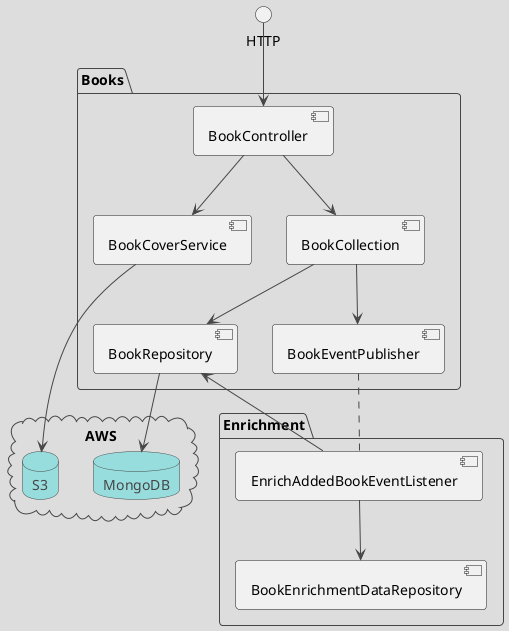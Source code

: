 @startuml
!theme toy
'https://plantuml.com/component-diagram

()HTTP

package "Books" {
	[BookController]
	[BookCollection]
	[BookCoverService]
	[BookRepository]
	[BookEventPublisher]
}

cloud "AWS" {
    database "S3"
    database "MongoDB"
}

package "Enrichment" {
	[EnrichAddedBookEventListener]
	[BookEnrichmentDataRepository]
}

'relationships
HTTP -d-> [BookController]

[BookController] --> [BookCollection]
[BookController] --> [BookCoverService]
[BookCollection] --> [BookRepository]
[BookCollection] --> [BookEventPublisher]
[BookCoverService] --> [S3]
[BookRepository] --> [MongoDB]

[BookEventPublisher] .- [EnrichAddedBookEventListener]

[EnrichAddedBookEventListener] --> [BookEnrichmentDataRepository]
[EnrichAddedBookEventListener] ---> [BookRepository]

@enduml
